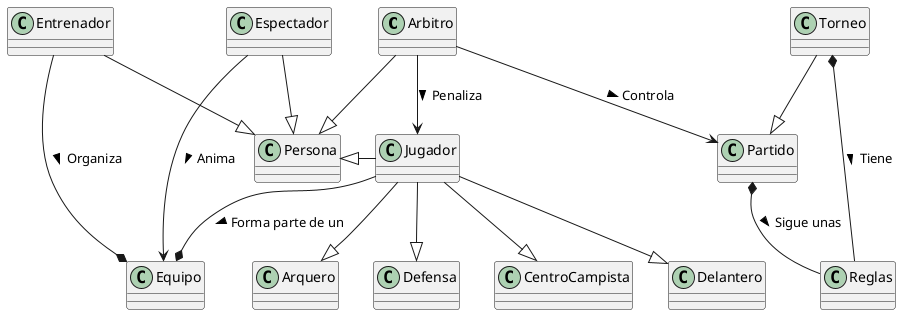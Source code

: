 @startuml futbol

Arbitro --> Partido : Controla >
Arbitro --> Jugador: Penaliza >

Jugador --* Equipo : Forma parte de un >

Espectador --> Equipo: Anima >

Entrenador -down* Equipo : Organiza >

Jugador --|> Arquero
Jugador --|> Defensa
Jugador --|> CentroCampista
Jugador --|> Delantero 

Arbitro --|> Persona
Jugador -l-|> Persona 
Espectador --|> Persona 
Entrenador --|> Persona

Torneo --|> Partido

Partido *-- Reglas : Sigue unas >
Torneo *-- Reglas : Tiene >

@enduml
